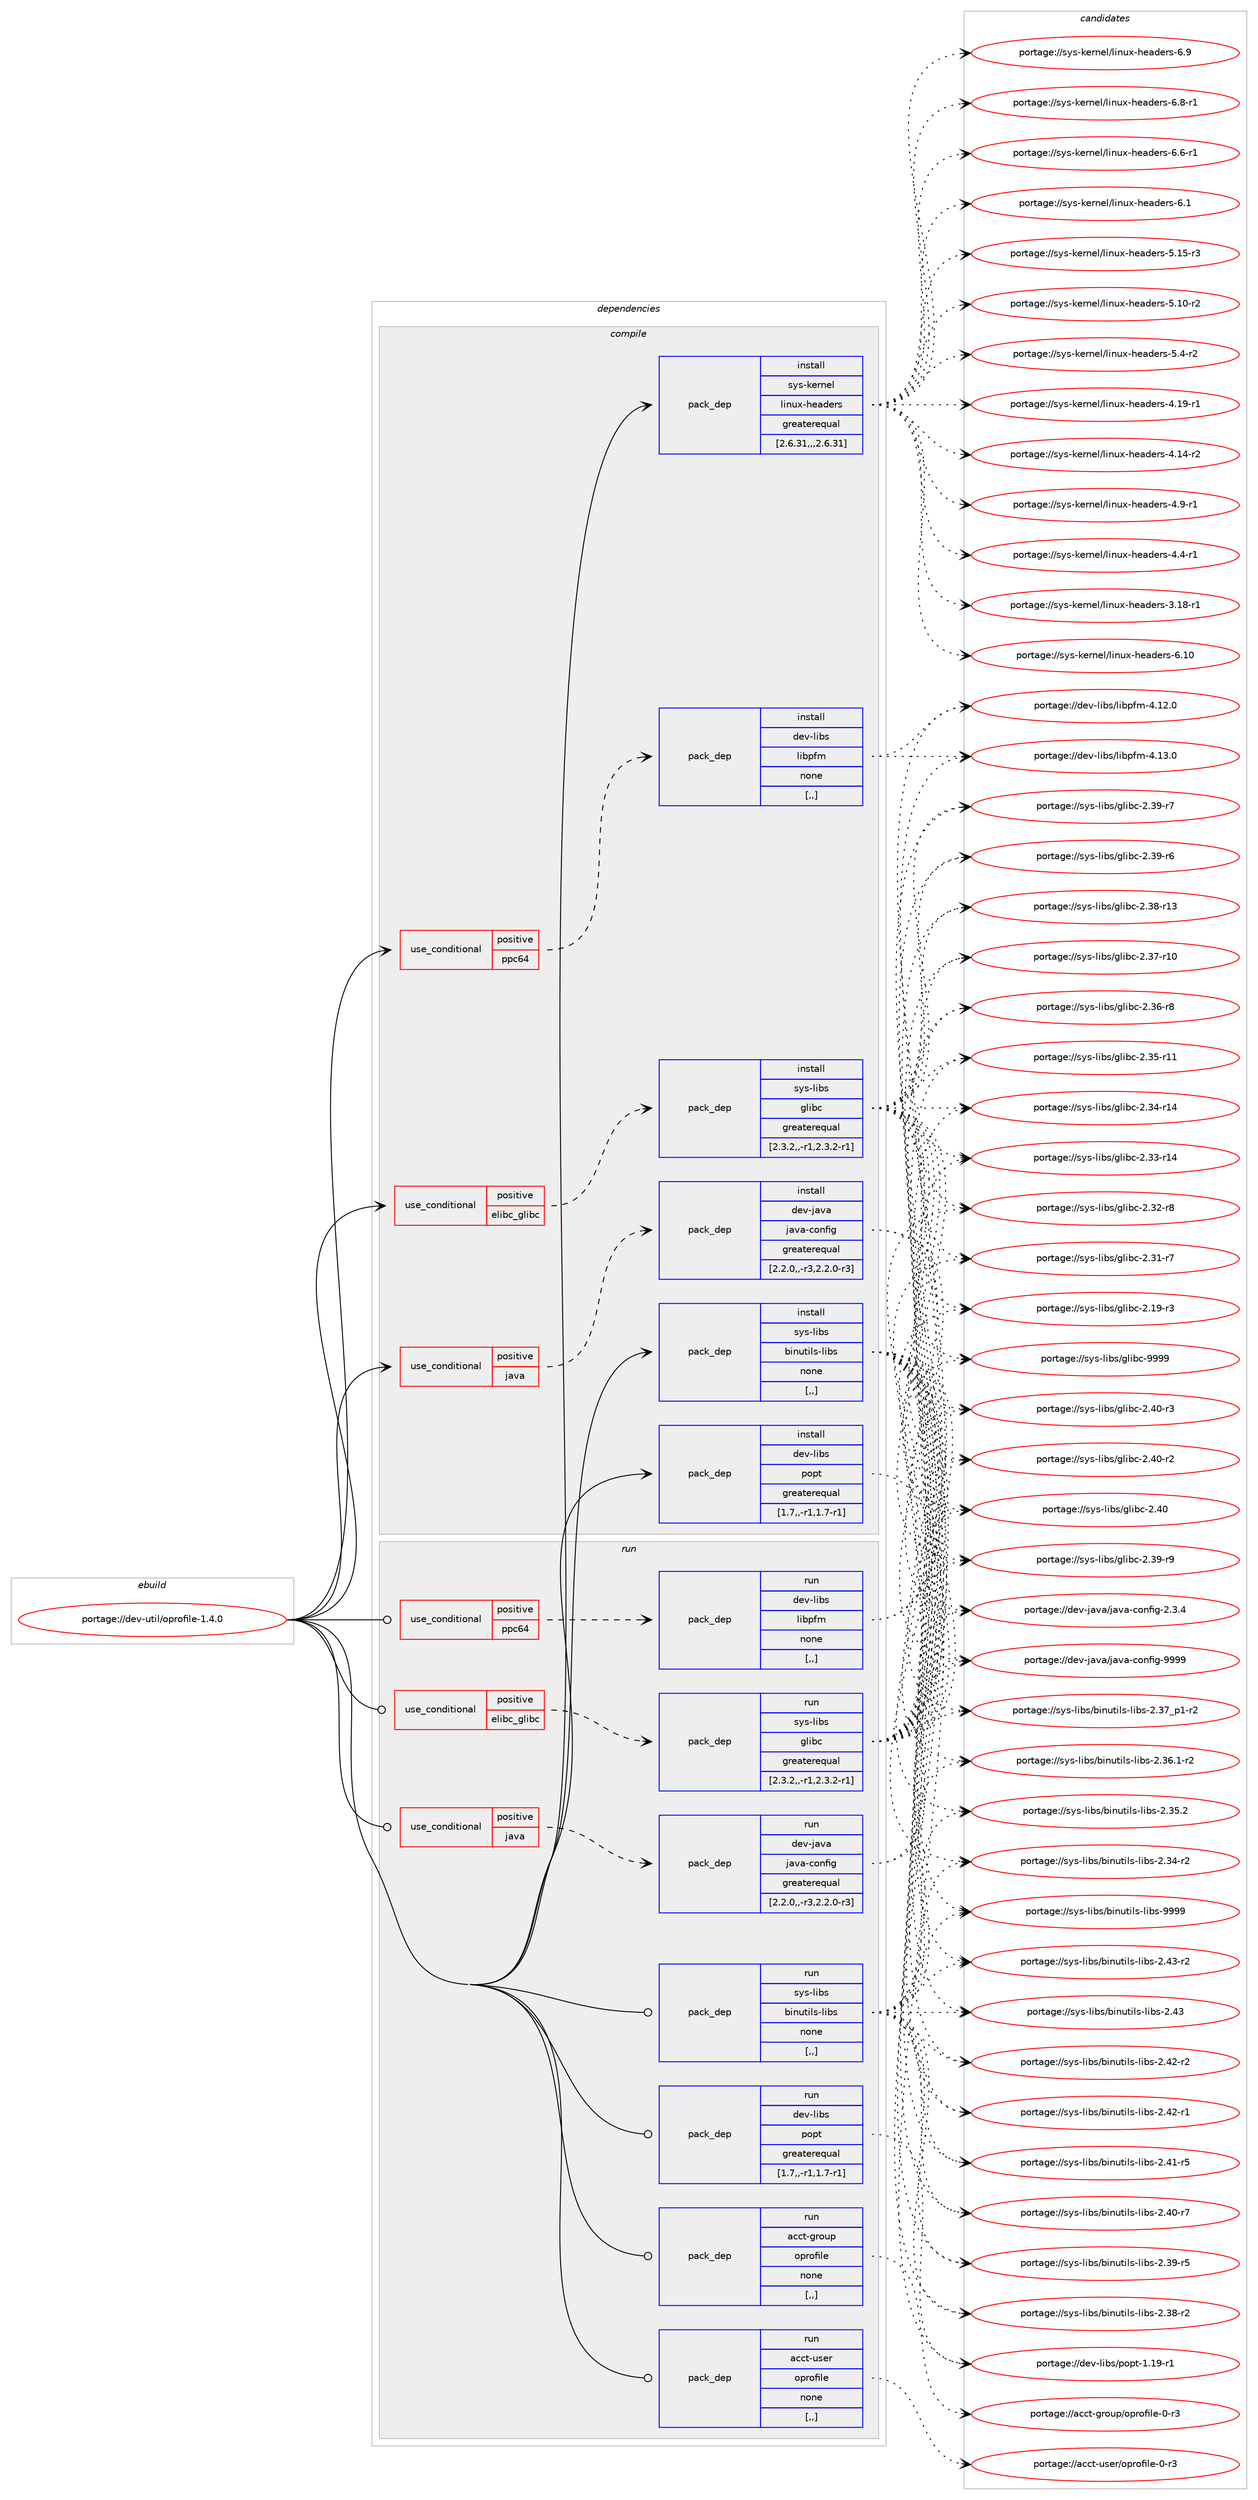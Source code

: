 digraph prolog {

# *************
# Graph options
# *************

newrank=true;
concentrate=true;
compound=true;
graph [rankdir=LR,fontname=Helvetica,fontsize=10,ranksep=1.5];#, ranksep=2.5, nodesep=0.2];
edge  [arrowhead=vee];
node  [fontname=Helvetica,fontsize=10];

# **********
# The ebuild
# **********

subgraph cluster_leftcol {
color=gray;
label=<<i>ebuild</i>>;
id [label="portage://dev-util/oprofile-1.4.0", color=red, width=4, href="../dev-util/oprofile-1.4.0.svg"];
}

# ****************
# The dependencies
# ****************

subgraph cluster_midcol {
color=gray;
label=<<i>dependencies</i>>;
subgraph cluster_compile {
fillcolor="#eeeeee";
style=filled;
label=<<i>compile</i>>;
subgraph cond192463 {
dependency714205 [label=<<TABLE BORDER="0" CELLBORDER="1" CELLSPACING="0" CELLPADDING="4"><TR><TD ROWSPAN="3" CELLPADDING="10">use_conditional</TD></TR><TR><TD>positive</TD></TR><TR><TD>elibc_glibc</TD></TR></TABLE>>, shape=none, color=red];
subgraph pack516708 {
dependency714206 [label=<<TABLE BORDER="0" CELLBORDER="1" CELLSPACING="0" CELLPADDING="4" WIDTH="220"><TR><TD ROWSPAN="6" CELLPADDING="30">pack_dep</TD></TR><TR><TD WIDTH="110">install</TD></TR><TR><TD>sys-libs</TD></TR><TR><TD>glibc</TD></TR><TR><TD>greaterequal</TD></TR><TR><TD>[2.3.2,,-r1,2.3.2-r1]</TD></TR></TABLE>>, shape=none, color=blue];
}
dependency714205:e -> dependency714206:w [weight=20,style="dashed",arrowhead="vee"];
}
id:e -> dependency714205:w [weight=20,style="solid",arrowhead="vee"];
subgraph cond192464 {
dependency714207 [label=<<TABLE BORDER="0" CELLBORDER="1" CELLSPACING="0" CELLPADDING="4"><TR><TD ROWSPAN="3" CELLPADDING="10">use_conditional</TD></TR><TR><TD>positive</TD></TR><TR><TD>java</TD></TR></TABLE>>, shape=none, color=red];
subgraph pack516709 {
dependency714208 [label=<<TABLE BORDER="0" CELLBORDER="1" CELLSPACING="0" CELLPADDING="4" WIDTH="220"><TR><TD ROWSPAN="6" CELLPADDING="30">pack_dep</TD></TR><TR><TD WIDTH="110">install</TD></TR><TR><TD>dev-java</TD></TR><TR><TD>java-config</TD></TR><TR><TD>greaterequal</TD></TR><TR><TD>[2.2.0,,-r3,2.2.0-r3]</TD></TR></TABLE>>, shape=none, color=blue];
}
dependency714207:e -> dependency714208:w [weight=20,style="dashed",arrowhead="vee"];
}
id:e -> dependency714207:w [weight=20,style="solid",arrowhead="vee"];
subgraph cond192465 {
dependency714209 [label=<<TABLE BORDER="0" CELLBORDER="1" CELLSPACING="0" CELLPADDING="4"><TR><TD ROWSPAN="3" CELLPADDING="10">use_conditional</TD></TR><TR><TD>positive</TD></TR><TR><TD>ppc64</TD></TR></TABLE>>, shape=none, color=red];
subgraph pack516710 {
dependency714210 [label=<<TABLE BORDER="0" CELLBORDER="1" CELLSPACING="0" CELLPADDING="4" WIDTH="220"><TR><TD ROWSPAN="6" CELLPADDING="30">pack_dep</TD></TR><TR><TD WIDTH="110">install</TD></TR><TR><TD>dev-libs</TD></TR><TR><TD>libpfm</TD></TR><TR><TD>none</TD></TR><TR><TD>[,,]</TD></TR></TABLE>>, shape=none, color=blue];
}
dependency714209:e -> dependency714210:w [weight=20,style="dashed",arrowhead="vee"];
}
id:e -> dependency714209:w [weight=20,style="solid",arrowhead="vee"];
subgraph pack516711 {
dependency714211 [label=<<TABLE BORDER="0" CELLBORDER="1" CELLSPACING="0" CELLPADDING="4" WIDTH="220"><TR><TD ROWSPAN="6" CELLPADDING="30">pack_dep</TD></TR><TR><TD WIDTH="110">install</TD></TR><TR><TD>dev-libs</TD></TR><TR><TD>popt</TD></TR><TR><TD>greaterequal</TD></TR><TR><TD>[1.7,,-r1,1.7-r1]</TD></TR></TABLE>>, shape=none, color=blue];
}
id:e -> dependency714211:w [weight=20,style="solid",arrowhead="vee"];
subgraph pack516712 {
dependency714212 [label=<<TABLE BORDER="0" CELLBORDER="1" CELLSPACING="0" CELLPADDING="4" WIDTH="220"><TR><TD ROWSPAN="6" CELLPADDING="30">pack_dep</TD></TR><TR><TD WIDTH="110">install</TD></TR><TR><TD>sys-kernel</TD></TR><TR><TD>linux-headers</TD></TR><TR><TD>greaterequal</TD></TR><TR><TD>[2.6.31,,,2.6.31]</TD></TR></TABLE>>, shape=none, color=blue];
}
id:e -> dependency714212:w [weight=20,style="solid",arrowhead="vee"];
subgraph pack516713 {
dependency714213 [label=<<TABLE BORDER="0" CELLBORDER="1" CELLSPACING="0" CELLPADDING="4" WIDTH="220"><TR><TD ROWSPAN="6" CELLPADDING="30">pack_dep</TD></TR><TR><TD WIDTH="110">install</TD></TR><TR><TD>sys-libs</TD></TR><TR><TD>binutils-libs</TD></TR><TR><TD>none</TD></TR><TR><TD>[,,]</TD></TR></TABLE>>, shape=none, color=blue];
}
id:e -> dependency714213:w [weight=20,style="solid",arrowhead="vee"];
}
subgraph cluster_compileandrun {
fillcolor="#eeeeee";
style=filled;
label=<<i>compile and run</i>>;
}
subgraph cluster_run {
fillcolor="#eeeeee";
style=filled;
label=<<i>run</i>>;
subgraph cond192466 {
dependency714214 [label=<<TABLE BORDER="0" CELLBORDER="1" CELLSPACING="0" CELLPADDING="4"><TR><TD ROWSPAN="3" CELLPADDING="10">use_conditional</TD></TR><TR><TD>positive</TD></TR><TR><TD>elibc_glibc</TD></TR></TABLE>>, shape=none, color=red];
subgraph pack516714 {
dependency714215 [label=<<TABLE BORDER="0" CELLBORDER="1" CELLSPACING="0" CELLPADDING="4" WIDTH="220"><TR><TD ROWSPAN="6" CELLPADDING="30">pack_dep</TD></TR><TR><TD WIDTH="110">run</TD></TR><TR><TD>sys-libs</TD></TR><TR><TD>glibc</TD></TR><TR><TD>greaterequal</TD></TR><TR><TD>[2.3.2,,-r1,2.3.2-r1]</TD></TR></TABLE>>, shape=none, color=blue];
}
dependency714214:e -> dependency714215:w [weight=20,style="dashed",arrowhead="vee"];
}
id:e -> dependency714214:w [weight=20,style="solid",arrowhead="odot"];
subgraph cond192467 {
dependency714216 [label=<<TABLE BORDER="0" CELLBORDER="1" CELLSPACING="0" CELLPADDING="4"><TR><TD ROWSPAN="3" CELLPADDING="10">use_conditional</TD></TR><TR><TD>positive</TD></TR><TR><TD>java</TD></TR></TABLE>>, shape=none, color=red];
subgraph pack516715 {
dependency714217 [label=<<TABLE BORDER="0" CELLBORDER="1" CELLSPACING="0" CELLPADDING="4" WIDTH="220"><TR><TD ROWSPAN="6" CELLPADDING="30">pack_dep</TD></TR><TR><TD WIDTH="110">run</TD></TR><TR><TD>dev-java</TD></TR><TR><TD>java-config</TD></TR><TR><TD>greaterequal</TD></TR><TR><TD>[2.2.0,,-r3,2.2.0-r3]</TD></TR></TABLE>>, shape=none, color=blue];
}
dependency714216:e -> dependency714217:w [weight=20,style="dashed",arrowhead="vee"];
}
id:e -> dependency714216:w [weight=20,style="solid",arrowhead="odot"];
subgraph cond192468 {
dependency714218 [label=<<TABLE BORDER="0" CELLBORDER="1" CELLSPACING="0" CELLPADDING="4"><TR><TD ROWSPAN="3" CELLPADDING="10">use_conditional</TD></TR><TR><TD>positive</TD></TR><TR><TD>ppc64</TD></TR></TABLE>>, shape=none, color=red];
subgraph pack516716 {
dependency714219 [label=<<TABLE BORDER="0" CELLBORDER="1" CELLSPACING="0" CELLPADDING="4" WIDTH="220"><TR><TD ROWSPAN="6" CELLPADDING="30">pack_dep</TD></TR><TR><TD WIDTH="110">run</TD></TR><TR><TD>dev-libs</TD></TR><TR><TD>libpfm</TD></TR><TR><TD>none</TD></TR><TR><TD>[,,]</TD></TR></TABLE>>, shape=none, color=blue];
}
dependency714218:e -> dependency714219:w [weight=20,style="dashed",arrowhead="vee"];
}
id:e -> dependency714218:w [weight=20,style="solid",arrowhead="odot"];
subgraph pack516717 {
dependency714220 [label=<<TABLE BORDER="0" CELLBORDER="1" CELLSPACING="0" CELLPADDING="4" WIDTH="220"><TR><TD ROWSPAN="6" CELLPADDING="30">pack_dep</TD></TR><TR><TD WIDTH="110">run</TD></TR><TR><TD>acct-group</TD></TR><TR><TD>oprofile</TD></TR><TR><TD>none</TD></TR><TR><TD>[,,]</TD></TR></TABLE>>, shape=none, color=blue];
}
id:e -> dependency714220:w [weight=20,style="solid",arrowhead="odot"];
subgraph pack516718 {
dependency714221 [label=<<TABLE BORDER="0" CELLBORDER="1" CELLSPACING="0" CELLPADDING="4" WIDTH="220"><TR><TD ROWSPAN="6" CELLPADDING="30">pack_dep</TD></TR><TR><TD WIDTH="110">run</TD></TR><TR><TD>acct-user</TD></TR><TR><TD>oprofile</TD></TR><TR><TD>none</TD></TR><TR><TD>[,,]</TD></TR></TABLE>>, shape=none, color=blue];
}
id:e -> dependency714221:w [weight=20,style="solid",arrowhead="odot"];
subgraph pack516719 {
dependency714222 [label=<<TABLE BORDER="0" CELLBORDER="1" CELLSPACING="0" CELLPADDING="4" WIDTH="220"><TR><TD ROWSPAN="6" CELLPADDING="30">pack_dep</TD></TR><TR><TD WIDTH="110">run</TD></TR><TR><TD>dev-libs</TD></TR><TR><TD>popt</TD></TR><TR><TD>greaterequal</TD></TR><TR><TD>[1.7,,-r1,1.7-r1]</TD></TR></TABLE>>, shape=none, color=blue];
}
id:e -> dependency714222:w [weight=20,style="solid",arrowhead="odot"];
subgraph pack516720 {
dependency714223 [label=<<TABLE BORDER="0" CELLBORDER="1" CELLSPACING="0" CELLPADDING="4" WIDTH="220"><TR><TD ROWSPAN="6" CELLPADDING="30">pack_dep</TD></TR><TR><TD WIDTH="110">run</TD></TR><TR><TD>sys-libs</TD></TR><TR><TD>binutils-libs</TD></TR><TR><TD>none</TD></TR><TR><TD>[,,]</TD></TR></TABLE>>, shape=none, color=blue];
}
id:e -> dependency714223:w [weight=20,style="solid",arrowhead="odot"];
}
}

# **************
# The candidates
# **************

subgraph cluster_choices {
rank=same;
color=gray;
label=<<i>candidates</i>>;

subgraph choice516708 {
color=black;
nodesep=1;
choice11512111545108105981154710310810598994557575757 [label="portage://sys-libs/glibc-9999", color=red, width=4,href="../sys-libs/glibc-9999.svg"];
choice115121115451081059811547103108105989945504652484511451 [label="portage://sys-libs/glibc-2.40-r3", color=red, width=4,href="../sys-libs/glibc-2.40-r3.svg"];
choice115121115451081059811547103108105989945504652484511450 [label="portage://sys-libs/glibc-2.40-r2", color=red, width=4,href="../sys-libs/glibc-2.40-r2.svg"];
choice11512111545108105981154710310810598994550465248 [label="portage://sys-libs/glibc-2.40", color=red, width=4,href="../sys-libs/glibc-2.40.svg"];
choice115121115451081059811547103108105989945504651574511457 [label="portage://sys-libs/glibc-2.39-r9", color=red, width=4,href="../sys-libs/glibc-2.39-r9.svg"];
choice115121115451081059811547103108105989945504651574511455 [label="portage://sys-libs/glibc-2.39-r7", color=red, width=4,href="../sys-libs/glibc-2.39-r7.svg"];
choice115121115451081059811547103108105989945504651574511454 [label="portage://sys-libs/glibc-2.39-r6", color=red, width=4,href="../sys-libs/glibc-2.39-r6.svg"];
choice11512111545108105981154710310810598994550465156451144951 [label="portage://sys-libs/glibc-2.38-r13", color=red, width=4,href="../sys-libs/glibc-2.38-r13.svg"];
choice11512111545108105981154710310810598994550465155451144948 [label="portage://sys-libs/glibc-2.37-r10", color=red, width=4,href="../sys-libs/glibc-2.37-r10.svg"];
choice115121115451081059811547103108105989945504651544511456 [label="portage://sys-libs/glibc-2.36-r8", color=red, width=4,href="../sys-libs/glibc-2.36-r8.svg"];
choice11512111545108105981154710310810598994550465153451144949 [label="portage://sys-libs/glibc-2.35-r11", color=red, width=4,href="../sys-libs/glibc-2.35-r11.svg"];
choice11512111545108105981154710310810598994550465152451144952 [label="portage://sys-libs/glibc-2.34-r14", color=red, width=4,href="../sys-libs/glibc-2.34-r14.svg"];
choice11512111545108105981154710310810598994550465151451144952 [label="portage://sys-libs/glibc-2.33-r14", color=red, width=4,href="../sys-libs/glibc-2.33-r14.svg"];
choice115121115451081059811547103108105989945504651504511456 [label="portage://sys-libs/glibc-2.32-r8", color=red, width=4,href="../sys-libs/glibc-2.32-r8.svg"];
choice115121115451081059811547103108105989945504651494511455 [label="portage://sys-libs/glibc-2.31-r7", color=red, width=4,href="../sys-libs/glibc-2.31-r7.svg"];
choice115121115451081059811547103108105989945504649574511451 [label="portage://sys-libs/glibc-2.19-r3", color=red, width=4,href="../sys-libs/glibc-2.19-r3.svg"];
dependency714206:e -> choice11512111545108105981154710310810598994557575757:w [style=dotted,weight="100"];
dependency714206:e -> choice115121115451081059811547103108105989945504652484511451:w [style=dotted,weight="100"];
dependency714206:e -> choice115121115451081059811547103108105989945504652484511450:w [style=dotted,weight="100"];
dependency714206:e -> choice11512111545108105981154710310810598994550465248:w [style=dotted,weight="100"];
dependency714206:e -> choice115121115451081059811547103108105989945504651574511457:w [style=dotted,weight="100"];
dependency714206:e -> choice115121115451081059811547103108105989945504651574511455:w [style=dotted,weight="100"];
dependency714206:e -> choice115121115451081059811547103108105989945504651574511454:w [style=dotted,weight="100"];
dependency714206:e -> choice11512111545108105981154710310810598994550465156451144951:w [style=dotted,weight="100"];
dependency714206:e -> choice11512111545108105981154710310810598994550465155451144948:w [style=dotted,weight="100"];
dependency714206:e -> choice115121115451081059811547103108105989945504651544511456:w [style=dotted,weight="100"];
dependency714206:e -> choice11512111545108105981154710310810598994550465153451144949:w [style=dotted,weight="100"];
dependency714206:e -> choice11512111545108105981154710310810598994550465152451144952:w [style=dotted,weight="100"];
dependency714206:e -> choice11512111545108105981154710310810598994550465151451144952:w [style=dotted,weight="100"];
dependency714206:e -> choice115121115451081059811547103108105989945504651504511456:w [style=dotted,weight="100"];
dependency714206:e -> choice115121115451081059811547103108105989945504651494511455:w [style=dotted,weight="100"];
dependency714206:e -> choice115121115451081059811547103108105989945504649574511451:w [style=dotted,weight="100"];
}
subgraph choice516709 {
color=black;
nodesep=1;
choice10010111845106971189747106971189745991111101021051034557575757 [label="portage://dev-java/java-config-9999", color=red, width=4,href="../dev-java/java-config-9999.svg"];
choice1001011184510697118974710697118974599111110102105103455046514652 [label="portage://dev-java/java-config-2.3.4", color=red, width=4,href="../dev-java/java-config-2.3.4.svg"];
dependency714208:e -> choice10010111845106971189747106971189745991111101021051034557575757:w [style=dotted,weight="100"];
dependency714208:e -> choice1001011184510697118974710697118974599111110102105103455046514652:w [style=dotted,weight="100"];
}
subgraph choice516710 {
color=black;
nodesep=1;
choice1001011184510810598115471081059811210210945524649514648 [label="portage://dev-libs/libpfm-4.13.0", color=red, width=4,href="../dev-libs/libpfm-4.13.0.svg"];
choice1001011184510810598115471081059811210210945524649504648 [label="portage://dev-libs/libpfm-4.12.0", color=red, width=4,href="../dev-libs/libpfm-4.12.0.svg"];
dependency714210:e -> choice1001011184510810598115471081059811210210945524649514648:w [style=dotted,weight="100"];
dependency714210:e -> choice1001011184510810598115471081059811210210945524649504648:w [style=dotted,weight="100"];
}
subgraph choice516711 {
color=black;
nodesep=1;
choice10010111845108105981154711211111211645494649574511449 [label="portage://dev-libs/popt-1.19-r1", color=red, width=4,href="../dev-libs/popt-1.19-r1.svg"];
dependency714211:e -> choice10010111845108105981154711211111211645494649574511449:w [style=dotted,weight="100"];
}
subgraph choice516712 {
color=black;
nodesep=1;
choice115121115451071011141101011084710810511011712045104101971001011141154554464948 [label="portage://sys-kernel/linux-headers-6.10", color=red, width=4,href="../sys-kernel/linux-headers-6.10.svg"];
choice1151211154510710111411010110847108105110117120451041019710010111411545544657 [label="portage://sys-kernel/linux-headers-6.9", color=red, width=4,href="../sys-kernel/linux-headers-6.9.svg"];
choice11512111545107101114110101108471081051101171204510410197100101114115455446564511449 [label="portage://sys-kernel/linux-headers-6.8-r1", color=red, width=4,href="../sys-kernel/linux-headers-6.8-r1.svg"];
choice11512111545107101114110101108471081051101171204510410197100101114115455446544511449 [label="portage://sys-kernel/linux-headers-6.6-r1", color=red, width=4,href="../sys-kernel/linux-headers-6.6-r1.svg"];
choice1151211154510710111411010110847108105110117120451041019710010111411545544649 [label="portage://sys-kernel/linux-headers-6.1", color=red, width=4,href="../sys-kernel/linux-headers-6.1.svg"];
choice1151211154510710111411010110847108105110117120451041019710010111411545534649534511451 [label="portage://sys-kernel/linux-headers-5.15-r3", color=red, width=4,href="../sys-kernel/linux-headers-5.15-r3.svg"];
choice1151211154510710111411010110847108105110117120451041019710010111411545534649484511450 [label="portage://sys-kernel/linux-headers-5.10-r2", color=red, width=4,href="../sys-kernel/linux-headers-5.10-r2.svg"];
choice11512111545107101114110101108471081051101171204510410197100101114115455346524511450 [label="portage://sys-kernel/linux-headers-5.4-r2", color=red, width=4,href="../sys-kernel/linux-headers-5.4-r2.svg"];
choice1151211154510710111411010110847108105110117120451041019710010111411545524649574511449 [label="portage://sys-kernel/linux-headers-4.19-r1", color=red, width=4,href="../sys-kernel/linux-headers-4.19-r1.svg"];
choice1151211154510710111411010110847108105110117120451041019710010111411545524649524511450 [label="portage://sys-kernel/linux-headers-4.14-r2", color=red, width=4,href="../sys-kernel/linux-headers-4.14-r2.svg"];
choice11512111545107101114110101108471081051101171204510410197100101114115455246574511449 [label="portage://sys-kernel/linux-headers-4.9-r1", color=red, width=4,href="../sys-kernel/linux-headers-4.9-r1.svg"];
choice11512111545107101114110101108471081051101171204510410197100101114115455246524511449 [label="portage://sys-kernel/linux-headers-4.4-r1", color=red, width=4,href="../sys-kernel/linux-headers-4.4-r1.svg"];
choice1151211154510710111411010110847108105110117120451041019710010111411545514649564511449 [label="portage://sys-kernel/linux-headers-3.18-r1", color=red, width=4,href="../sys-kernel/linux-headers-3.18-r1.svg"];
dependency714212:e -> choice115121115451071011141101011084710810511011712045104101971001011141154554464948:w [style=dotted,weight="100"];
dependency714212:e -> choice1151211154510710111411010110847108105110117120451041019710010111411545544657:w [style=dotted,weight="100"];
dependency714212:e -> choice11512111545107101114110101108471081051101171204510410197100101114115455446564511449:w [style=dotted,weight="100"];
dependency714212:e -> choice11512111545107101114110101108471081051101171204510410197100101114115455446544511449:w [style=dotted,weight="100"];
dependency714212:e -> choice1151211154510710111411010110847108105110117120451041019710010111411545544649:w [style=dotted,weight="100"];
dependency714212:e -> choice1151211154510710111411010110847108105110117120451041019710010111411545534649534511451:w [style=dotted,weight="100"];
dependency714212:e -> choice1151211154510710111411010110847108105110117120451041019710010111411545534649484511450:w [style=dotted,weight="100"];
dependency714212:e -> choice11512111545107101114110101108471081051101171204510410197100101114115455346524511450:w [style=dotted,weight="100"];
dependency714212:e -> choice1151211154510710111411010110847108105110117120451041019710010111411545524649574511449:w [style=dotted,weight="100"];
dependency714212:e -> choice1151211154510710111411010110847108105110117120451041019710010111411545524649524511450:w [style=dotted,weight="100"];
dependency714212:e -> choice11512111545107101114110101108471081051101171204510410197100101114115455246574511449:w [style=dotted,weight="100"];
dependency714212:e -> choice11512111545107101114110101108471081051101171204510410197100101114115455246524511449:w [style=dotted,weight="100"];
dependency714212:e -> choice1151211154510710111411010110847108105110117120451041019710010111411545514649564511449:w [style=dotted,weight="100"];
}
subgraph choice516713 {
color=black;
nodesep=1;
choice1151211154510810598115479810511011711610510811545108105981154557575757 [label="portage://sys-libs/binutils-libs-9999", color=red, width=4,href="../sys-libs/binutils-libs-9999.svg"];
choice11512111545108105981154798105110117116105108115451081059811545504652514511450 [label="portage://sys-libs/binutils-libs-2.43-r2", color=red, width=4,href="../sys-libs/binutils-libs-2.43-r2.svg"];
choice1151211154510810598115479810511011711610510811545108105981154550465251 [label="portage://sys-libs/binutils-libs-2.43", color=red, width=4,href="../sys-libs/binutils-libs-2.43.svg"];
choice11512111545108105981154798105110117116105108115451081059811545504652504511450 [label="portage://sys-libs/binutils-libs-2.42-r2", color=red, width=4,href="../sys-libs/binutils-libs-2.42-r2.svg"];
choice11512111545108105981154798105110117116105108115451081059811545504652504511449 [label="portage://sys-libs/binutils-libs-2.42-r1", color=red, width=4,href="../sys-libs/binutils-libs-2.42-r1.svg"];
choice11512111545108105981154798105110117116105108115451081059811545504652494511453 [label="portage://sys-libs/binutils-libs-2.41-r5", color=red, width=4,href="../sys-libs/binutils-libs-2.41-r5.svg"];
choice11512111545108105981154798105110117116105108115451081059811545504652484511455 [label="portage://sys-libs/binutils-libs-2.40-r7", color=red, width=4,href="../sys-libs/binutils-libs-2.40-r7.svg"];
choice11512111545108105981154798105110117116105108115451081059811545504651574511453 [label="portage://sys-libs/binutils-libs-2.39-r5", color=red, width=4,href="../sys-libs/binutils-libs-2.39-r5.svg"];
choice11512111545108105981154798105110117116105108115451081059811545504651564511450 [label="portage://sys-libs/binutils-libs-2.38-r2", color=red, width=4,href="../sys-libs/binutils-libs-2.38-r2.svg"];
choice115121115451081059811547981051101171161051081154510810598115455046515595112494511450 [label="portage://sys-libs/binutils-libs-2.37_p1-r2", color=red, width=4,href="../sys-libs/binutils-libs-2.37_p1-r2.svg"];
choice115121115451081059811547981051101171161051081154510810598115455046515446494511450 [label="portage://sys-libs/binutils-libs-2.36.1-r2", color=red, width=4,href="../sys-libs/binutils-libs-2.36.1-r2.svg"];
choice11512111545108105981154798105110117116105108115451081059811545504651534650 [label="portage://sys-libs/binutils-libs-2.35.2", color=red, width=4,href="../sys-libs/binutils-libs-2.35.2.svg"];
choice11512111545108105981154798105110117116105108115451081059811545504651524511450 [label="portage://sys-libs/binutils-libs-2.34-r2", color=red, width=4,href="../sys-libs/binutils-libs-2.34-r2.svg"];
dependency714213:e -> choice1151211154510810598115479810511011711610510811545108105981154557575757:w [style=dotted,weight="100"];
dependency714213:e -> choice11512111545108105981154798105110117116105108115451081059811545504652514511450:w [style=dotted,weight="100"];
dependency714213:e -> choice1151211154510810598115479810511011711610510811545108105981154550465251:w [style=dotted,weight="100"];
dependency714213:e -> choice11512111545108105981154798105110117116105108115451081059811545504652504511450:w [style=dotted,weight="100"];
dependency714213:e -> choice11512111545108105981154798105110117116105108115451081059811545504652504511449:w [style=dotted,weight="100"];
dependency714213:e -> choice11512111545108105981154798105110117116105108115451081059811545504652494511453:w [style=dotted,weight="100"];
dependency714213:e -> choice11512111545108105981154798105110117116105108115451081059811545504652484511455:w [style=dotted,weight="100"];
dependency714213:e -> choice11512111545108105981154798105110117116105108115451081059811545504651574511453:w [style=dotted,weight="100"];
dependency714213:e -> choice11512111545108105981154798105110117116105108115451081059811545504651564511450:w [style=dotted,weight="100"];
dependency714213:e -> choice115121115451081059811547981051101171161051081154510810598115455046515595112494511450:w [style=dotted,weight="100"];
dependency714213:e -> choice115121115451081059811547981051101171161051081154510810598115455046515446494511450:w [style=dotted,weight="100"];
dependency714213:e -> choice11512111545108105981154798105110117116105108115451081059811545504651534650:w [style=dotted,weight="100"];
dependency714213:e -> choice11512111545108105981154798105110117116105108115451081059811545504651524511450:w [style=dotted,weight="100"];
}
subgraph choice516714 {
color=black;
nodesep=1;
choice11512111545108105981154710310810598994557575757 [label="portage://sys-libs/glibc-9999", color=red, width=4,href="../sys-libs/glibc-9999.svg"];
choice115121115451081059811547103108105989945504652484511451 [label="portage://sys-libs/glibc-2.40-r3", color=red, width=4,href="../sys-libs/glibc-2.40-r3.svg"];
choice115121115451081059811547103108105989945504652484511450 [label="portage://sys-libs/glibc-2.40-r2", color=red, width=4,href="../sys-libs/glibc-2.40-r2.svg"];
choice11512111545108105981154710310810598994550465248 [label="portage://sys-libs/glibc-2.40", color=red, width=4,href="../sys-libs/glibc-2.40.svg"];
choice115121115451081059811547103108105989945504651574511457 [label="portage://sys-libs/glibc-2.39-r9", color=red, width=4,href="../sys-libs/glibc-2.39-r9.svg"];
choice115121115451081059811547103108105989945504651574511455 [label="portage://sys-libs/glibc-2.39-r7", color=red, width=4,href="../sys-libs/glibc-2.39-r7.svg"];
choice115121115451081059811547103108105989945504651574511454 [label="portage://sys-libs/glibc-2.39-r6", color=red, width=4,href="../sys-libs/glibc-2.39-r6.svg"];
choice11512111545108105981154710310810598994550465156451144951 [label="portage://sys-libs/glibc-2.38-r13", color=red, width=4,href="../sys-libs/glibc-2.38-r13.svg"];
choice11512111545108105981154710310810598994550465155451144948 [label="portage://sys-libs/glibc-2.37-r10", color=red, width=4,href="../sys-libs/glibc-2.37-r10.svg"];
choice115121115451081059811547103108105989945504651544511456 [label="portage://sys-libs/glibc-2.36-r8", color=red, width=4,href="../sys-libs/glibc-2.36-r8.svg"];
choice11512111545108105981154710310810598994550465153451144949 [label="portage://sys-libs/glibc-2.35-r11", color=red, width=4,href="../sys-libs/glibc-2.35-r11.svg"];
choice11512111545108105981154710310810598994550465152451144952 [label="portage://sys-libs/glibc-2.34-r14", color=red, width=4,href="../sys-libs/glibc-2.34-r14.svg"];
choice11512111545108105981154710310810598994550465151451144952 [label="portage://sys-libs/glibc-2.33-r14", color=red, width=4,href="../sys-libs/glibc-2.33-r14.svg"];
choice115121115451081059811547103108105989945504651504511456 [label="portage://sys-libs/glibc-2.32-r8", color=red, width=4,href="../sys-libs/glibc-2.32-r8.svg"];
choice115121115451081059811547103108105989945504651494511455 [label="portage://sys-libs/glibc-2.31-r7", color=red, width=4,href="../sys-libs/glibc-2.31-r7.svg"];
choice115121115451081059811547103108105989945504649574511451 [label="portage://sys-libs/glibc-2.19-r3", color=red, width=4,href="../sys-libs/glibc-2.19-r3.svg"];
dependency714215:e -> choice11512111545108105981154710310810598994557575757:w [style=dotted,weight="100"];
dependency714215:e -> choice115121115451081059811547103108105989945504652484511451:w [style=dotted,weight="100"];
dependency714215:e -> choice115121115451081059811547103108105989945504652484511450:w [style=dotted,weight="100"];
dependency714215:e -> choice11512111545108105981154710310810598994550465248:w [style=dotted,weight="100"];
dependency714215:e -> choice115121115451081059811547103108105989945504651574511457:w [style=dotted,weight="100"];
dependency714215:e -> choice115121115451081059811547103108105989945504651574511455:w [style=dotted,weight="100"];
dependency714215:e -> choice115121115451081059811547103108105989945504651574511454:w [style=dotted,weight="100"];
dependency714215:e -> choice11512111545108105981154710310810598994550465156451144951:w [style=dotted,weight="100"];
dependency714215:e -> choice11512111545108105981154710310810598994550465155451144948:w [style=dotted,weight="100"];
dependency714215:e -> choice115121115451081059811547103108105989945504651544511456:w [style=dotted,weight="100"];
dependency714215:e -> choice11512111545108105981154710310810598994550465153451144949:w [style=dotted,weight="100"];
dependency714215:e -> choice11512111545108105981154710310810598994550465152451144952:w [style=dotted,weight="100"];
dependency714215:e -> choice11512111545108105981154710310810598994550465151451144952:w [style=dotted,weight="100"];
dependency714215:e -> choice115121115451081059811547103108105989945504651504511456:w [style=dotted,weight="100"];
dependency714215:e -> choice115121115451081059811547103108105989945504651494511455:w [style=dotted,weight="100"];
dependency714215:e -> choice115121115451081059811547103108105989945504649574511451:w [style=dotted,weight="100"];
}
subgraph choice516715 {
color=black;
nodesep=1;
choice10010111845106971189747106971189745991111101021051034557575757 [label="portage://dev-java/java-config-9999", color=red, width=4,href="../dev-java/java-config-9999.svg"];
choice1001011184510697118974710697118974599111110102105103455046514652 [label="portage://dev-java/java-config-2.3.4", color=red, width=4,href="../dev-java/java-config-2.3.4.svg"];
dependency714217:e -> choice10010111845106971189747106971189745991111101021051034557575757:w [style=dotted,weight="100"];
dependency714217:e -> choice1001011184510697118974710697118974599111110102105103455046514652:w [style=dotted,weight="100"];
}
subgraph choice516716 {
color=black;
nodesep=1;
choice1001011184510810598115471081059811210210945524649514648 [label="portage://dev-libs/libpfm-4.13.0", color=red, width=4,href="../dev-libs/libpfm-4.13.0.svg"];
choice1001011184510810598115471081059811210210945524649504648 [label="portage://dev-libs/libpfm-4.12.0", color=red, width=4,href="../dev-libs/libpfm-4.12.0.svg"];
dependency714219:e -> choice1001011184510810598115471081059811210210945524649514648:w [style=dotted,weight="100"];
dependency714219:e -> choice1001011184510810598115471081059811210210945524649504648:w [style=dotted,weight="100"];
}
subgraph choice516717 {
color=black;
nodesep=1;
choice979999116451031141111171124711111211411110210510810145484511451 [label="portage://acct-group/oprofile-0-r3", color=red, width=4,href="../acct-group/oprofile-0-r3.svg"];
dependency714220:e -> choice979999116451031141111171124711111211411110210510810145484511451:w [style=dotted,weight="100"];
}
subgraph choice516718 {
color=black;
nodesep=1;
choice979999116451171151011144711111211411110210510810145484511451 [label="portage://acct-user/oprofile-0-r3", color=red, width=4,href="../acct-user/oprofile-0-r3.svg"];
dependency714221:e -> choice979999116451171151011144711111211411110210510810145484511451:w [style=dotted,weight="100"];
}
subgraph choice516719 {
color=black;
nodesep=1;
choice10010111845108105981154711211111211645494649574511449 [label="portage://dev-libs/popt-1.19-r1", color=red, width=4,href="../dev-libs/popt-1.19-r1.svg"];
dependency714222:e -> choice10010111845108105981154711211111211645494649574511449:w [style=dotted,weight="100"];
}
subgraph choice516720 {
color=black;
nodesep=1;
choice1151211154510810598115479810511011711610510811545108105981154557575757 [label="portage://sys-libs/binutils-libs-9999", color=red, width=4,href="../sys-libs/binutils-libs-9999.svg"];
choice11512111545108105981154798105110117116105108115451081059811545504652514511450 [label="portage://sys-libs/binutils-libs-2.43-r2", color=red, width=4,href="../sys-libs/binutils-libs-2.43-r2.svg"];
choice1151211154510810598115479810511011711610510811545108105981154550465251 [label="portage://sys-libs/binutils-libs-2.43", color=red, width=4,href="../sys-libs/binutils-libs-2.43.svg"];
choice11512111545108105981154798105110117116105108115451081059811545504652504511450 [label="portage://sys-libs/binutils-libs-2.42-r2", color=red, width=4,href="../sys-libs/binutils-libs-2.42-r2.svg"];
choice11512111545108105981154798105110117116105108115451081059811545504652504511449 [label="portage://sys-libs/binutils-libs-2.42-r1", color=red, width=4,href="../sys-libs/binutils-libs-2.42-r1.svg"];
choice11512111545108105981154798105110117116105108115451081059811545504652494511453 [label="portage://sys-libs/binutils-libs-2.41-r5", color=red, width=4,href="../sys-libs/binutils-libs-2.41-r5.svg"];
choice11512111545108105981154798105110117116105108115451081059811545504652484511455 [label="portage://sys-libs/binutils-libs-2.40-r7", color=red, width=4,href="../sys-libs/binutils-libs-2.40-r7.svg"];
choice11512111545108105981154798105110117116105108115451081059811545504651574511453 [label="portage://sys-libs/binutils-libs-2.39-r5", color=red, width=4,href="../sys-libs/binutils-libs-2.39-r5.svg"];
choice11512111545108105981154798105110117116105108115451081059811545504651564511450 [label="portage://sys-libs/binutils-libs-2.38-r2", color=red, width=4,href="../sys-libs/binutils-libs-2.38-r2.svg"];
choice115121115451081059811547981051101171161051081154510810598115455046515595112494511450 [label="portage://sys-libs/binutils-libs-2.37_p1-r2", color=red, width=4,href="../sys-libs/binutils-libs-2.37_p1-r2.svg"];
choice115121115451081059811547981051101171161051081154510810598115455046515446494511450 [label="portage://sys-libs/binutils-libs-2.36.1-r2", color=red, width=4,href="../sys-libs/binutils-libs-2.36.1-r2.svg"];
choice11512111545108105981154798105110117116105108115451081059811545504651534650 [label="portage://sys-libs/binutils-libs-2.35.2", color=red, width=4,href="../sys-libs/binutils-libs-2.35.2.svg"];
choice11512111545108105981154798105110117116105108115451081059811545504651524511450 [label="portage://sys-libs/binutils-libs-2.34-r2", color=red, width=4,href="../sys-libs/binutils-libs-2.34-r2.svg"];
dependency714223:e -> choice1151211154510810598115479810511011711610510811545108105981154557575757:w [style=dotted,weight="100"];
dependency714223:e -> choice11512111545108105981154798105110117116105108115451081059811545504652514511450:w [style=dotted,weight="100"];
dependency714223:e -> choice1151211154510810598115479810511011711610510811545108105981154550465251:w [style=dotted,weight="100"];
dependency714223:e -> choice11512111545108105981154798105110117116105108115451081059811545504652504511450:w [style=dotted,weight="100"];
dependency714223:e -> choice11512111545108105981154798105110117116105108115451081059811545504652504511449:w [style=dotted,weight="100"];
dependency714223:e -> choice11512111545108105981154798105110117116105108115451081059811545504652494511453:w [style=dotted,weight="100"];
dependency714223:e -> choice11512111545108105981154798105110117116105108115451081059811545504652484511455:w [style=dotted,weight="100"];
dependency714223:e -> choice11512111545108105981154798105110117116105108115451081059811545504651574511453:w [style=dotted,weight="100"];
dependency714223:e -> choice11512111545108105981154798105110117116105108115451081059811545504651564511450:w [style=dotted,weight="100"];
dependency714223:e -> choice115121115451081059811547981051101171161051081154510810598115455046515595112494511450:w [style=dotted,weight="100"];
dependency714223:e -> choice115121115451081059811547981051101171161051081154510810598115455046515446494511450:w [style=dotted,weight="100"];
dependency714223:e -> choice11512111545108105981154798105110117116105108115451081059811545504651534650:w [style=dotted,weight="100"];
dependency714223:e -> choice11512111545108105981154798105110117116105108115451081059811545504651524511450:w [style=dotted,weight="100"];
}
}

}
